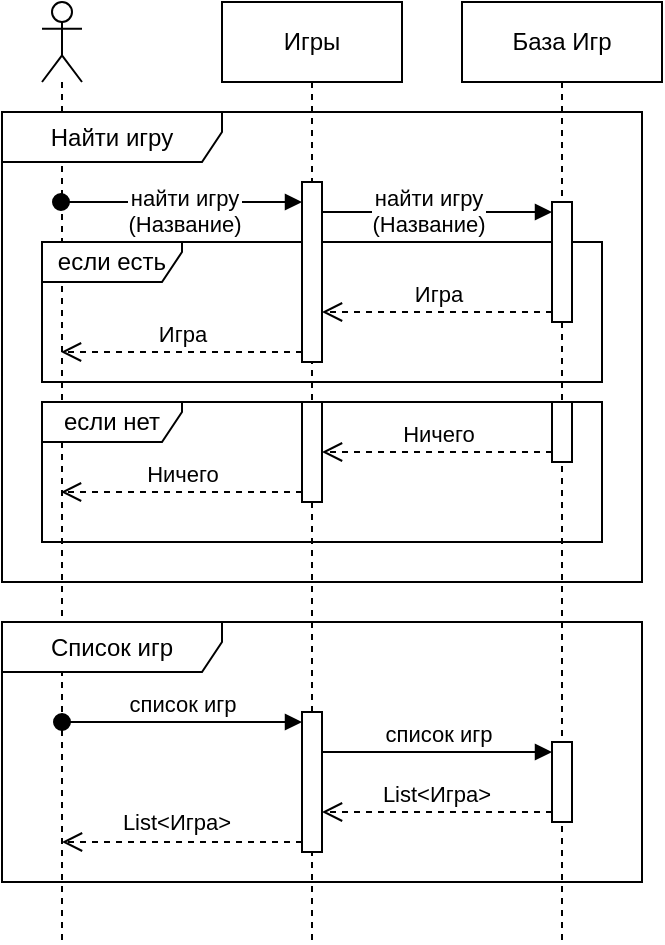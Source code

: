 <mxfile version="27.1.5">
  <diagram name="Страница — 1" id="D18LKh41Wgea9K1TwBnQ">
    <mxGraphModel dx="1657" dy="786" grid="1" gridSize="10" guides="1" tooltips="1" connect="1" arrows="1" fold="1" page="1" pageScale="1" pageWidth="827" pageHeight="1169" math="0" shadow="0">
      <root>
        <mxCell id="0" />
        <mxCell id="1" parent="0" />
        <mxCell id="nAO25f1Qk9LxeRijGTnY-1" value="" style="shape=umlLifeline;perimeter=lifelinePerimeter;whiteSpace=wrap;html=1;container=1;dropTarget=0;collapsible=0;recursiveResize=0;outlineConnect=0;portConstraint=eastwest;newEdgeStyle={&quot;curved&quot;:0,&quot;rounded&quot;:0};participant=umlActor;" parent="1" vertex="1">
          <mxGeometry x="30" y="40" width="20" height="470" as="geometry" />
        </mxCell>
        <mxCell id="nAO25f1Qk9LxeRijGTnY-3" value="найти игру&lt;br&gt;(Название)" style="html=1;verticalAlign=bottom;startArrow=oval;startFill=1;endArrow=block;startSize=8;curved=0;rounded=0;" parent="1" target="nAO25f1Qk9LxeRijGTnY-5" edge="1">
          <mxGeometry x="0.008" y="-20" width="60" relative="1" as="geometry">
            <mxPoint x="39.5" y="140" as="sourcePoint" />
            <mxPoint x="159.5" y="140" as="targetPoint" />
            <mxPoint x="1" as="offset" />
          </mxGeometry>
        </mxCell>
        <mxCell id="nAO25f1Qk9LxeRijGTnY-7" value="найти игру&lt;br&gt;(Название)" style="html=1;verticalAlign=bottom;endArrow=block;curved=0;rounded=0;entryX=0;entryY=0;entryDx=0;entryDy=5;" parent="1" source="nAO25f1Qk9LxeRijGTnY-5" target="nAO25f1Qk9LxeRijGTnY-6" edge="1">
          <mxGeometry x="-0.083" y="-15" relative="1" as="geometry">
            <mxPoint x="215" y="145" as="sourcePoint" />
            <mxPoint as="offset" />
          </mxGeometry>
        </mxCell>
        <mxCell id="nAO25f1Qk9LxeRijGTnY-8" value="Игра" style="html=1;verticalAlign=bottom;endArrow=open;dashed=1;endSize=8;curved=0;rounded=0;exitX=0;exitY=1;exitDx=0;exitDy=-5;" parent="1" source="nAO25f1Qk9LxeRijGTnY-6" target="nAO25f1Qk9LxeRijGTnY-5" edge="1">
          <mxGeometry relative="1" as="geometry">
            <mxPoint x="215" y="215" as="targetPoint" />
            <mxPoint as="offset" />
          </mxGeometry>
        </mxCell>
        <mxCell id="nAO25f1Qk9LxeRijGTnY-10" value="Игра" style="html=1;verticalAlign=bottom;endArrow=open;dashed=1;endSize=8;curved=0;rounded=0;exitX=0;exitY=1;exitDx=0;exitDy=-5;exitPerimeter=0;" parent="1" source="nAO25f1Qk9LxeRijGTnY-5" edge="1">
          <mxGeometry relative="1" as="geometry">
            <mxPoint x="140" y="214.5" as="sourcePoint" />
            <mxPoint x="39.5" y="215" as="targetPoint" />
          </mxGeometry>
        </mxCell>
        <mxCell id="nAO25f1Qk9LxeRijGTnY-9" value="если есть" style="shape=umlFrame;whiteSpace=wrap;html=1;pointerEvents=0;width=70;height=20;" parent="1" vertex="1">
          <mxGeometry x="30" y="160" width="280" height="70" as="geometry" />
        </mxCell>
        <mxCell id="nAO25f1Qk9LxeRijGTnY-2" value="Игры" style="shape=umlLifeline;perimeter=lifelinePerimeter;whiteSpace=wrap;html=1;container=1;dropTarget=0;collapsible=0;recursiveResize=0;outlineConnect=0;portConstraint=eastwest;newEdgeStyle={&quot;curved&quot;:0,&quot;rounded&quot;:0};" parent="1" vertex="1">
          <mxGeometry x="120" y="40" width="90" height="470" as="geometry" />
        </mxCell>
        <mxCell id="nAO25f1Qk9LxeRijGTnY-5" value="" style="html=1;points=[[0,0,0,0,5],[0,1,0,0,-5],[1,0,0,0,5],[1,1,0,0,-5]];perimeter=orthogonalPerimeter;outlineConnect=0;targetShapes=umlLifeline;portConstraint=eastwest;newEdgeStyle={&quot;curved&quot;:0,&quot;rounded&quot;:0};" parent="nAO25f1Qk9LxeRijGTnY-2" vertex="1">
          <mxGeometry x="40" y="90" width="10" height="90" as="geometry" />
        </mxCell>
        <mxCell id="nAO25f1Qk9LxeRijGTnY-12" value="" style="html=1;points=[[0,0,0,0,5],[0,1,0,0,-5],[1,0,0,0,5],[1,1,0,0,-5]];perimeter=orthogonalPerimeter;outlineConnect=0;targetShapes=umlLifeline;portConstraint=eastwest;newEdgeStyle={&quot;curved&quot;:0,&quot;rounded&quot;:0};" parent="nAO25f1Qk9LxeRijGTnY-2" vertex="1">
          <mxGeometry x="40" y="200" width="10" height="50" as="geometry" />
        </mxCell>
        <mxCell id="nAO25f1Qk9LxeRijGTnY-20" value="" style="html=1;points=[[0,0,0,0,5],[0,1,0,0,-5],[1,0,0,0,5],[1,1,0,0,-5]];perimeter=orthogonalPerimeter;outlineConnect=0;targetShapes=umlLifeline;portConstraint=eastwest;newEdgeStyle={&quot;curved&quot;:0,&quot;rounded&quot;:0};" parent="nAO25f1Qk9LxeRijGTnY-2" vertex="1">
          <mxGeometry x="40" y="355" width="10" height="70" as="geometry" />
        </mxCell>
        <mxCell id="nAO25f1Qk9LxeRijGTnY-4" value="База Игр" style="shape=umlLifeline;perimeter=lifelinePerimeter;whiteSpace=wrap;html=1;container=1;dropTarget=0;collapsible=0;recursiveResize=0;outlineConnect=0;portConstraint=eastwest;newEdgeStyle={&quot;curved&quot;:0,&quot;rounded&quot;:0};" parent="1" vertex="1">
          <mxGeometry x="240" y="40" width="100" height="470" as="geometry" />
        </mxCell>
        <mxCell id="nAO25f1Qk9LxeRijGTnY-6" value="" style="html=1;points=[[0,0,0,0,5],[0,1,0,0,-5],[1,0,0,0,5],[1,1,0,0,-5]];perimeter=orthogonalPerimeter;outlineConnect=0;targetShapes=umlLifeline;portConstraint=eastwest;newEdgeStyle={&quot;curved&quot;:0,&quot;rounded&quot;:0};" parent="nAO25f1Qk9LxeRijGTnY-4" vertex="1">
          <mxGeometry x="45" y="100" width="10" height="60" as="geometry" />
        </mxCell>
        <mxCell id="nAO25f1Qk9LxeRijGTnY-14" value="" style="html=1;points=[[0,0,0,0,5],[0,1,0,0,-5],[1,0,0,0,5],[1,1,0,0,-5]];perimeter=orthogonalPerimeter;outlineConnect=0;targetShapes=umlLifeline;portConstraint=eastwest;newEdgeStyle={&quot;curved&quot;:0,&quot;rounded&quot;:0};" parent="nAO25f1Qk9LxeRijGTnY-4" vertex="1">
          <mxGeometry x="45" y="200" width="10" height="30" as="geometry" />
        </mxCell>
        <mxCell id="nAO25f1Qk9LxeRijGTnY-16" value="Ничего" style="html=1;verticalAlign=bottom;endArrow=open;dashed=1;endSize=8;curved=0;rounded=0;exitX=0;exitY=1;exitDx=0;exitDy=-5;exitPerimeter=0;" parent="1" source="nAO25f1Qk9LxeRijGTnY-14" target="nAO25f1Qk9LxeRijGTnY-12" edge="1">
          <mxGeometry relative="1" as="geometry">
            <mxPoint x="160" y="260" as="targetPoint" />
            <mxPoint x="280" y="260" as="sourcePoint" />
            <mxPoint as="offset" />
          </mxGeometry>
        </mxCell>
        <mxCell id="nAO25f1Qk9LxeRijGTnY-18" value="Ничего" style="html=1;verticalAlign=bottom;endArrow=open;dashed=1;endSize=8;curved=0;rounded=0;exitX=0;exitY=1;exitDx=0;exitDy=-5;exitPerimeter=0;" parent="1" source="nAO25f1Qk9LxeRijGTnY-12" edge="1">
          <mxGeometry relative="1" as="geometry">
            <mxPoint x="155" y="290" as="sourcePoint" />
            <mxPoint x="39.5" y="285" as="targetPoint" />
          </mxGeometry>
        </mxCell>
        <mxCell id="nAO25f1Qk9LxeRijGTnY-11" value="если нет" style="shape=umlFrame;whiteSpace=wrap;html=1;pointerEvents=0;width=70;height=20;" parent="1" vertex="1">
          <mxGeometry x="30" y="240" width="280" height="70" as="geometry" />
        </mxCell>
        <mxCell id="nAO25f1Qk9LxeRijGTnY-19" value="Найти игру" style="shape=umlFrame;whiteSpace=wrap;html=1;pointerEvents=0;width=110;height=25;" parent="1" vertex="1">
          <mxGeometry x="10" y="95" width="320" height="235" as="geometry" />
        </mxCell>
        <mxCell id="nAO25f1Qk9LxeRijGTnY-27" value="Список игр" style="shape=umlFrame;whiteSpace=wrap;html=1;pointerEvents=0;width=110;height=25;" parent="1" vertex="1">
          <mxGeometry x="10" y="350" width="320" height="130" as="geometry" />
        </mxCell>
        <mxCell id="nAO25f1Qk9LxeRijGTnY-21" value="список игр" style="html=1;verticalAlign=bottom;startArrow=oval;endArrow=block;startSize=8;curved=0;rounded=0;entryX=0;entryY=0;entryDx=0;entryDy=5;" parent="1" target="nAO25f1Qk9LxeRijGTnY-20" edge="1" source="nAO25f1Qk9LxeRijGTnY-1">
          <mxGeometry relative="1" as="geometry">
            <mxPoint x="49.5" y="405" as="sourcePoint" />
          </mxGeometry>
        </mxCell>
        <mxCell id="nAO25f1Qk9LxeRijGTnY-25" value="" style="html=1;verticalAlign=bottom;endArrow=open;dashed=1;endSize=8;curved=0;rounded=0;exitX=0;exitY=1;exitDx=0;exitDy=-5;exitPerimeter=0;" parent="1" source="nAO25f1Qk9LxeRijGTnY-20" edge="1" target="nAO25f1Qk9LxeRijGTnY-1">
          <mxGeometry relative="1" as="geometry">
            <mxPoint x="140" y="470" as="sourcePoint" />
            <mxPoint x="49.5" y="465" as="targetPoint" />
          </mxGeometry>
        </mxCell>
        <mxCell id="FpiMgxBBIRzOYN06xMBi-3" value="List&amp;lt;Игра&amp;gt;" style="edgeLabel;html=1;align=center;verticalAlign=middle;resizable=0;points=[];" vertex="1" connectable="0" parent="nAO25f1Qk9LxeRijGTnY-25">
          <mxGeometry x="0.046" y="-7" relative="1" as="geometry">
            <mxPoint y="-3" as="offset" />
          </mxGeometry>
        </mxCell>
        <mxCell id="nAO25f1Qk9LxeRijGTnY-22" value="" style="html=1;points=[[0,0,0,0,5],[0,1,0,0,-5],[1,0,0,0,5],[1,1,0,0,-5]];perimeter=orthogonalPerimeter;outlineConnect=0;targetShapes=umlLifeline;portConstraint=eastwest;newEdgeStyle={&quot;curved&quot;:0,&quot;rounded&quot;:0};" parent="1" vertex="1">
          <mxGeometry x="285" y="410" width="10" height="40" as="geometry" />
        </mxCell>
        <mxCell id="nAO25f1Qk9LxeRijGTnY-23" value="список игр" style="html=1;verticalAlign=bottom;endArrow=block;curved=0;rounded=0;entryX=0;entryY=0;entryDx=0;entryDy=5;" parent="1" source="nAO25f1Qk9LxeRijGTnY-20" target="nAO25f1Qk9LxeRijGTnY-22" edge="1">
          <mxGeometry relative="1" as="geometry">
            <mxPoint x="225" y="415" as="sourcePoint" />
            <mxPoint as="offset" />
          </mxGeometry>
        </mxCell>
        <mxCell id="nAO25f1Qk9LxeRijGTnY-24" value="List&amp;lt;Игра&amp;gt;" style="html=1;verticalAlign=bottom;endArrow=open;dashed=1;endSize=8;curved=0;rounded=0;exitX=0;exitY=1;exitDx=0;exitDy=-5;" parent="1" source="nAO25f1Qk9LxeRijGTnY-22" target="nAO25f1Qk9LxeRijGTnY-20" edge="1">
          <mxGeometry x="0.009" relative="1" as="geometry">
            <mxPoint x="225" y="485" as="targetPoint" />
            <mxPoint as="offset" />
          </mxGeometry>
        </mxCell>
      </root>
    </mxGraphModel>
  </diagram>
</mxfile>
